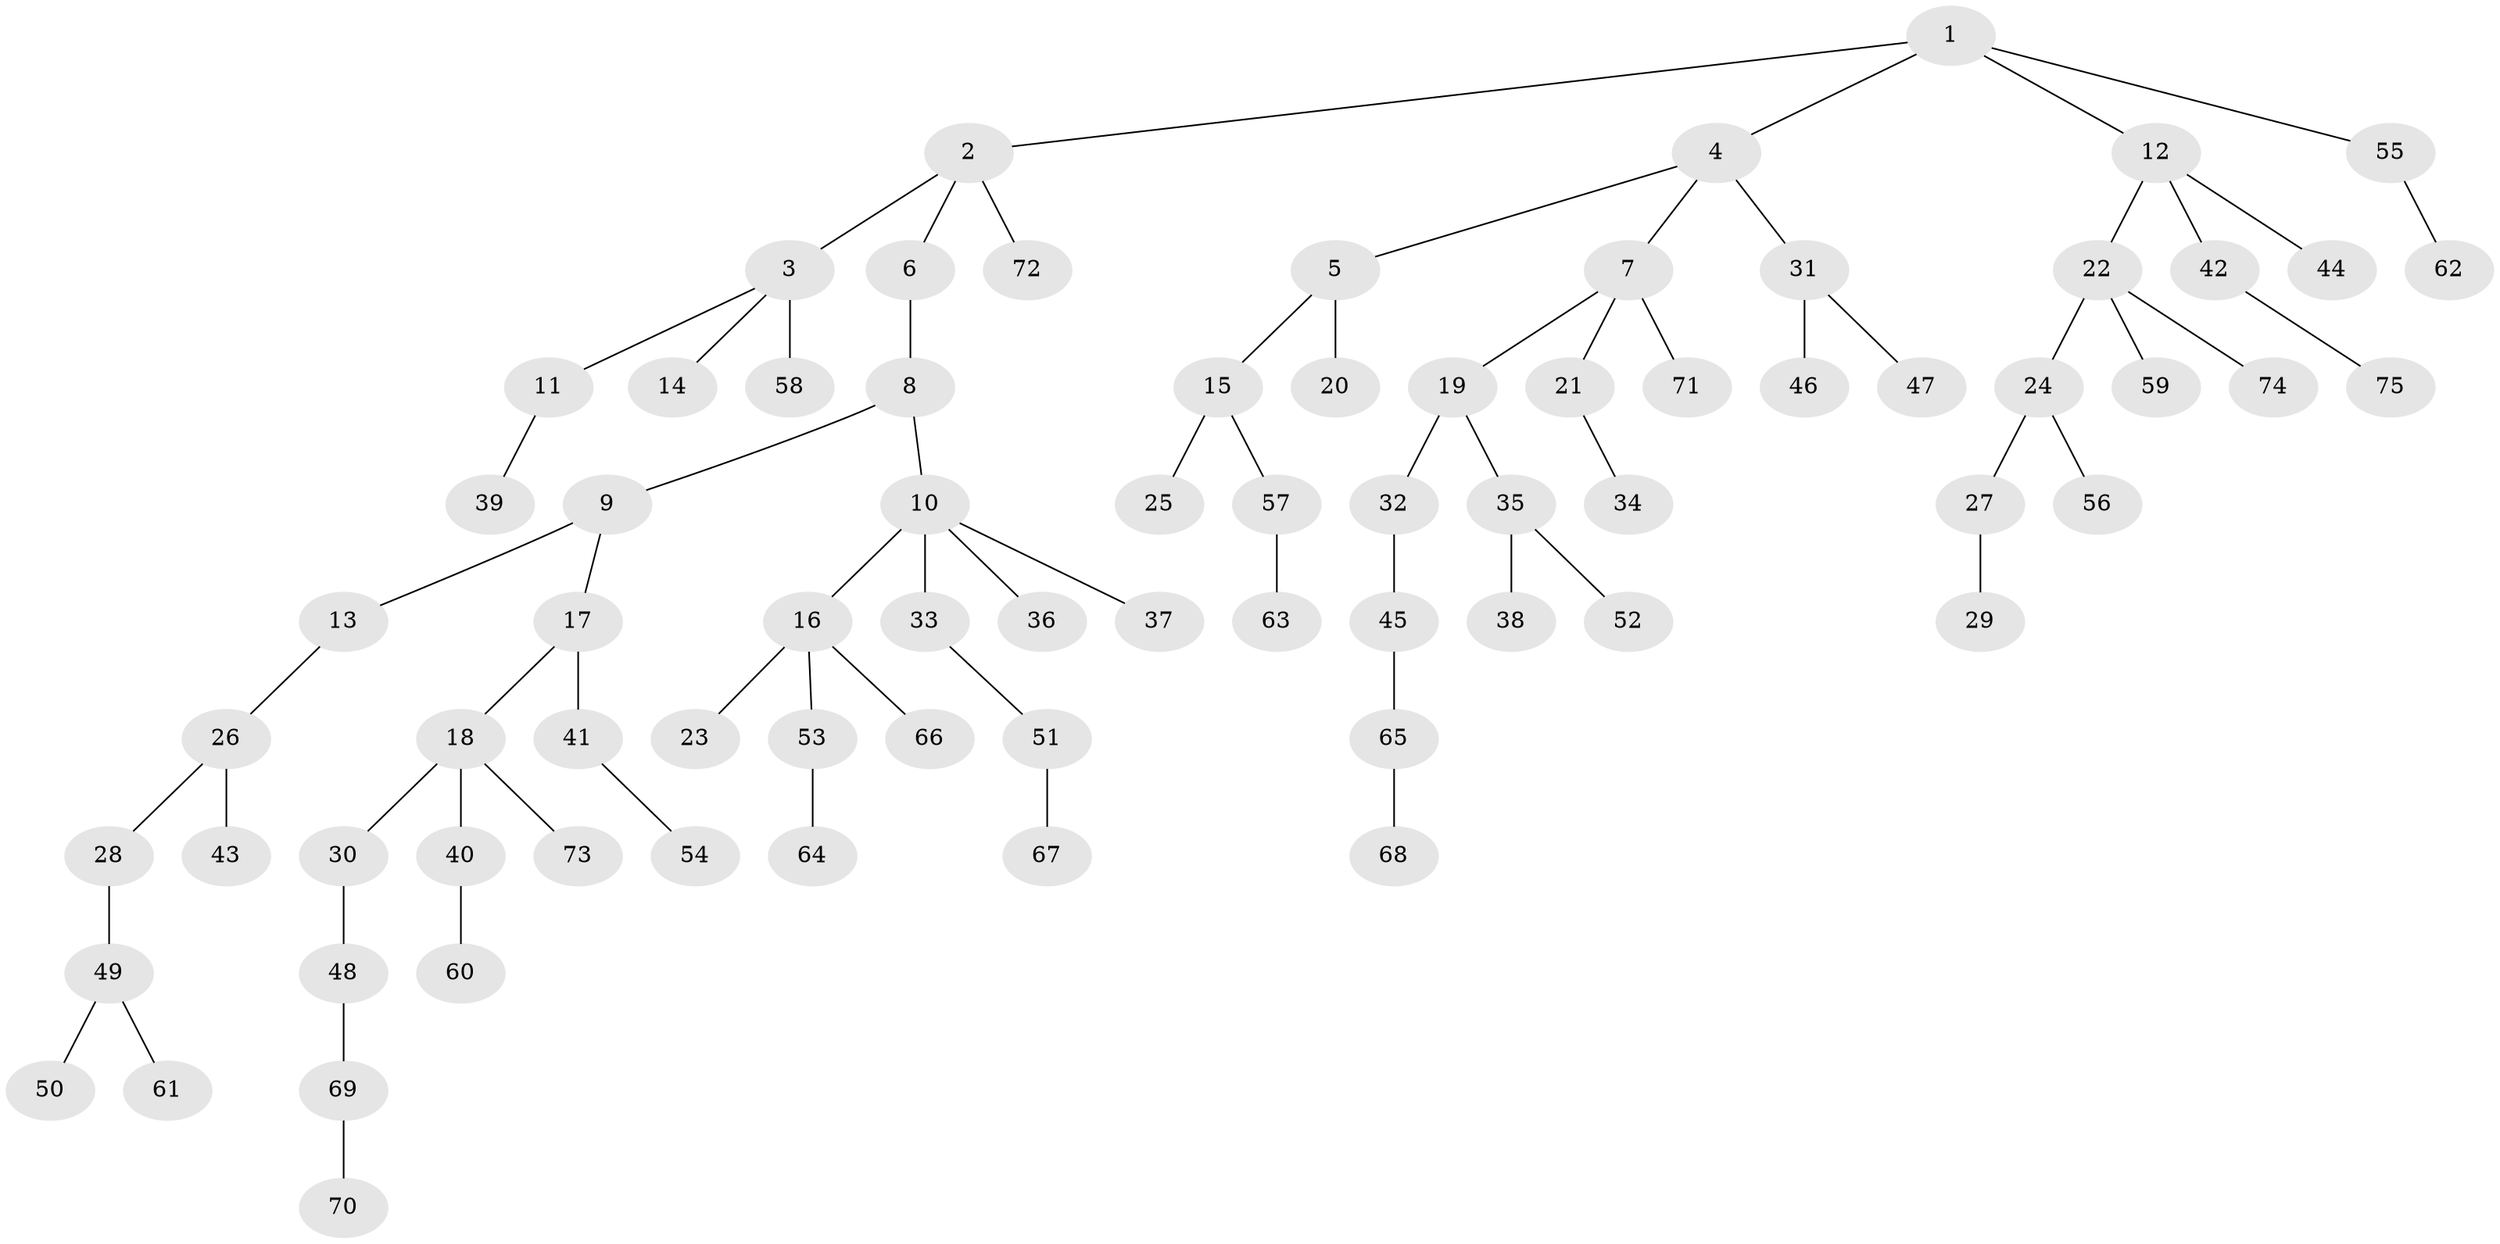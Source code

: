 // Generated by graph-tools (version 1.1) at 2025/50/03/09/25 03:50:26]
// undirected, 75 vertices, 74 edges
graph export_dot {
graph [start="1"]
  node [color=gray90,style=filled];
  1;
  2;
  3;
  4;
  5;
  6;
  7;
  8;
  9;
  10;
  11;
  12;
  13;
  14;
  15;
  16;
  17;
  18;
  19;
  20;
  21;
  22;
  23;
  24;
  25;
  26;
  27;
  28;
  29;
  30;
  31;
  32;
  33;
  34;
  35;
  36;
  37;
  38;
  39;
  40;
  41;
  42;
  43;
  44;
  45;
  46;
  47;
  48;
  49;
  50;
  51;
  52;
  53;
  54;
  55;
  56;
  57;
  58;
  59;
  60;
  61;
  62;
  63;
  64;
  65;
  66;
  67;
  68;
  69;
  70;
  71;
  72;
  73;
  74;
  75;
  1 -- 2;
  1 -- 4;
  1 -- 12;
  1 -- 55;
  2 -- 3;
  2 -- 6;
  2 -- 72;
  3 -- 11;
  3 -- 14;
  3 -- 58;
  4 -- 5;
  4 -- 7;
  4 -- 31;
  5 -- 15;
  5 -- 20;
  6 -- 8;
  7 -- 19;
  7 -- 21;
  7 -- 71;
  8 -- 9;
  8 -- 10;
  9 -- 13;
  9 -- 17;
  10 -- 16;
  10 -- 33;
  10 -- 36;
  10 -- 37;
  11 -- 39;
  12 -- 22;
  12 -- 42;
  12 -- 44;
  13 -- 26;
  15 -- 25;
  15 -- 57;
  16 -- 23;
  16 -- 53;
  16 -- 66;
  17 -- 18;
  17 -- 41;
  18 -- 30;
  18 -- 40;
  18 -- 73;
  19 -- 32;
  19 -- 35;
  21 -- 34;
  22 -- 24;
  22 -- 59;
  22 -- 74;
  24 -- 27;
  24 -- 56;
  26 -- 28;
  26 -- 43;
  27 -- 29;
  28 -- 49;
  30 -- 48;
  31 -- 46;
  31 -- 47;
  32 -- 45;
  33 -- 51;
  35 -- 38;
  35 -- 52;
  40 -- 60;
  41 -- 54;
  42 -- 75;
  45 -- 65;
  48 -- 69;
  49 -- 50;
  49 -- 61;
  51 -- 67;
  53 -- 64;
  55 -- 62;
  57 -- 63;
  65 -- 68;
  69 -- 70;
}
